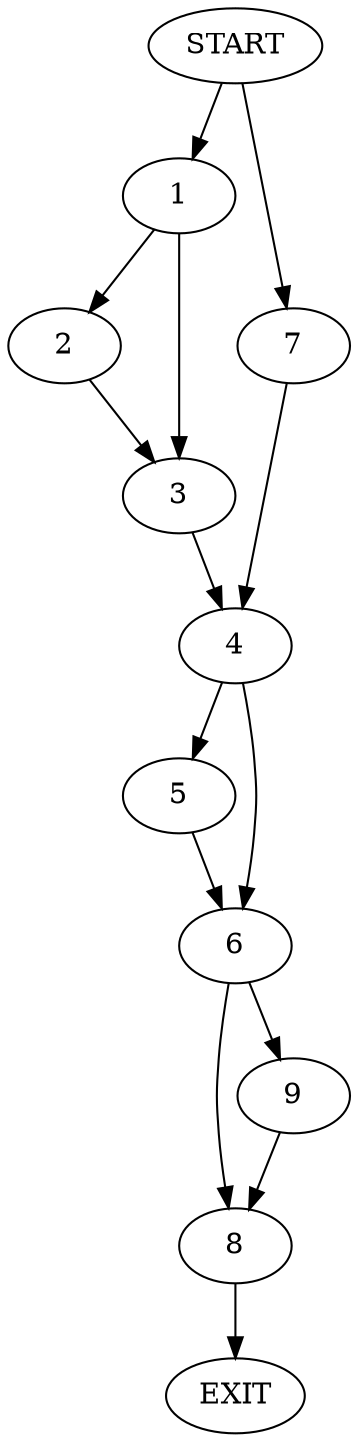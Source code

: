 digraph {
0 [label="START"]
10 [label="EXIT"]
0 -> 1
1 -> 2
1 -> 3
2 -> 3
3 -> 4
4 -> 5
4 -> 6
0 -> 7
7 -> 4
5 -> 6
6 -> 8
6 -> 9
9 -> 8
8 -> 10
}
